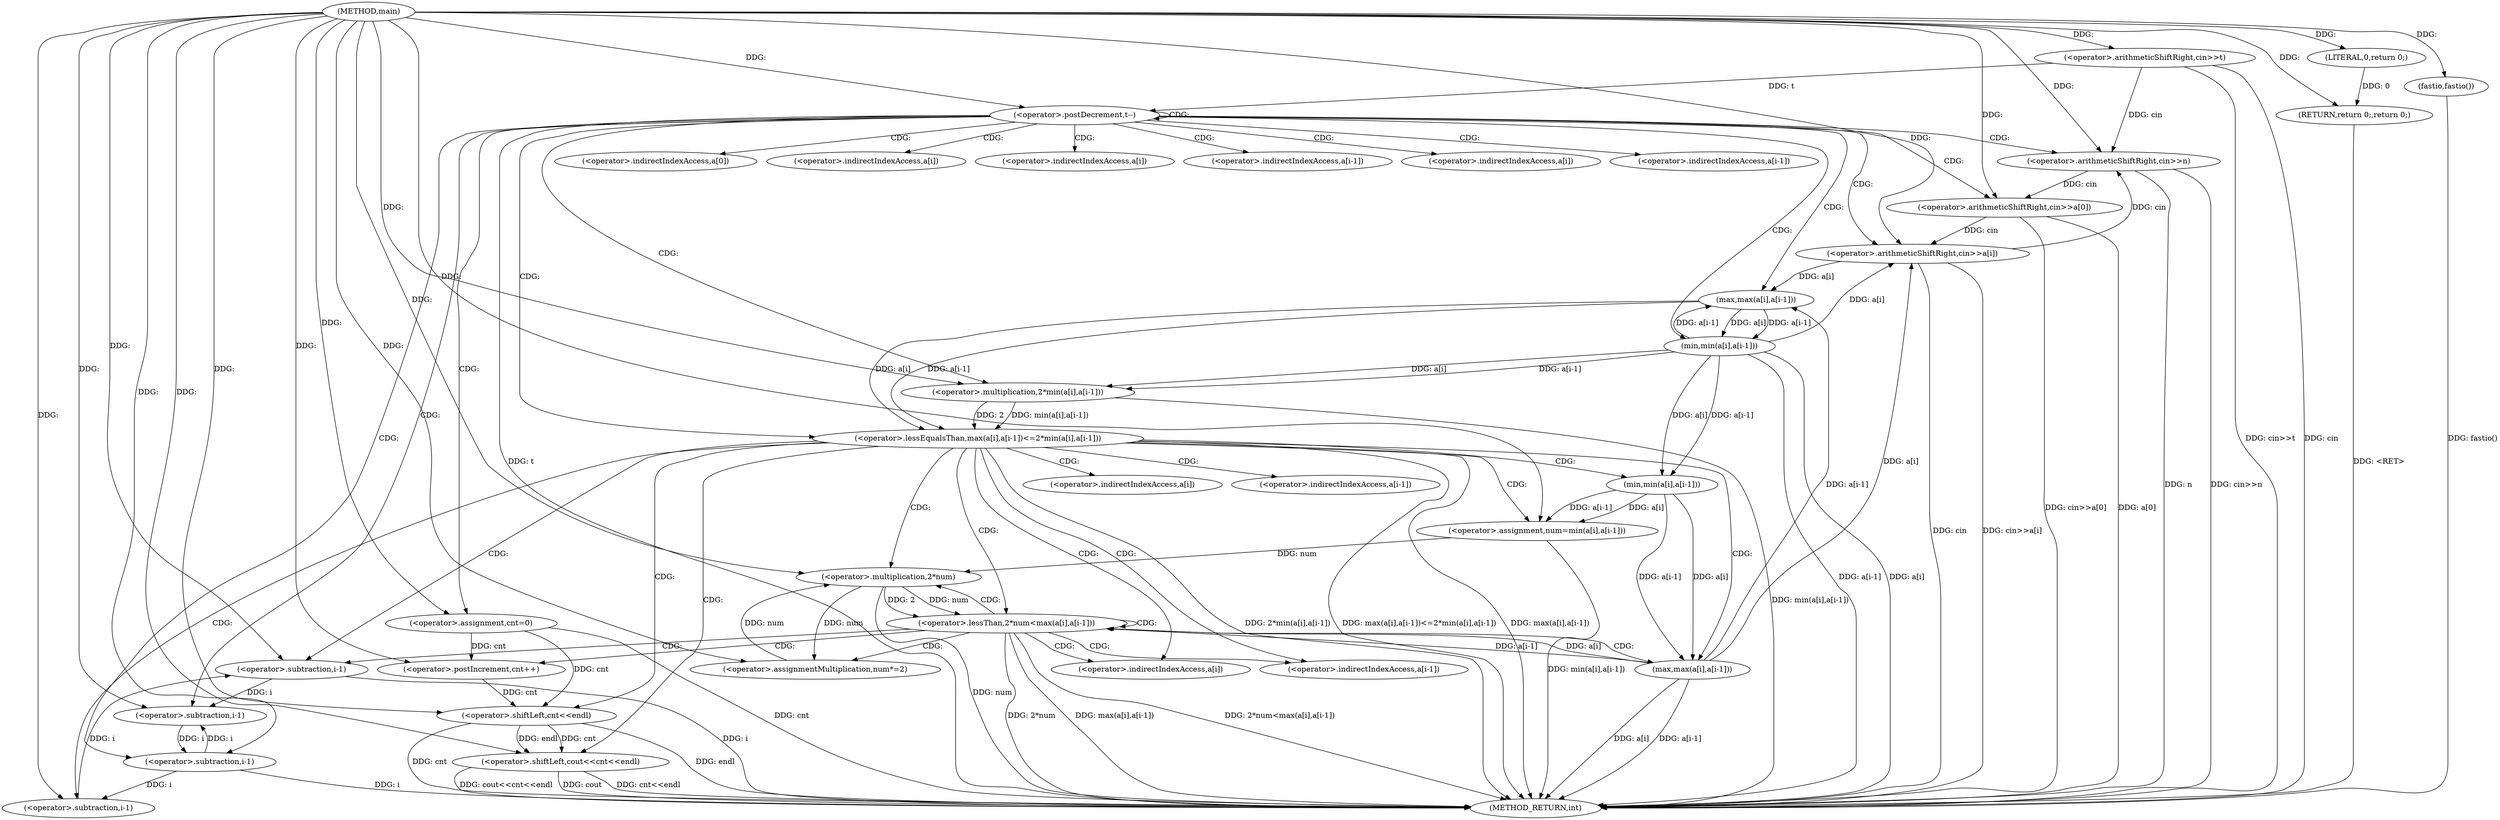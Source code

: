 digraph "main" {  
"1000109" [label = "(METHOD,main)" ]
"1000202" [label = "(METHOD_RETURN,int)" ]
"1000111" [label = "(fastio,fastio())" ]
"1000113" [label = "(<operator>.arithmeticShiftRight,cin>>t)" ]
"1000200" [label = "(RETURN,return 0;,return 0;)" ]
"1000117" [label = "(<operator>.postDecrement,t--)" ]
"1000201" [label = "(LITERAL,0,return 0;)" ]
"1000121" [label = "(<operator>.arithmeticShiftRight,cin>>n)" ]
"1000126" [label = "(<operator>.assignment,cnt=0)" ]
"1000129" [label = "(<operator>.arithmeticShiftRight,cin>>a[0])" ]
"1000195" [label = "(<operator>.shiftLeft,cout<<cnt<<endl)" ]
"1000135" [label = "(<operator>.arithmeticShiftRight,cin>>a[i])" ]
"1000164" [label = "(<operator>.assignment,num=min(a[i],a[i-1]))" ]
"1000141" [label = "(<operator>.lessEqualsThan,max(a[i],a[i-1])<=2*min(a[i],a[i-1]))" ]
"1000176" [label = "(<operator>.lessThan,2*num<max(a[i],a[i-1]))" ]
"1000197" [label = "(<operator>.shiftLeft,cnt<<endl)" ]
"1000166" [label = "(min,min(a[i],a[i-1]))" ]
"1000190" [label = "(<operator>.assignmentMultiplication,num*=2)" ]
"1000193" [label = "(<operator>.postIncrement,cnt++)" ]
"1000142" [label = "(max,max(a[i],a[i-1]))" ]
"1000151" [label = "(<operator>.multiplication,2*min(a[i],a[i-1]))" ]
"1000177" [label = "(<operator>.multiplication,2*num)" ]
"1000180" [label = "(max,max(a[i],a[i-1]))" ]
"1000153" [label = "(min,min(a[i],a[i-1]))" ]
"1000172" [label = "(<operator>.subtraction,i-1)" ]
"1000148" [label = "(<operator>.subtraction,i-1)" ]
"1000186" [label = "(<operator>.subtraction,i-1)" ]
"1000159" [label = "(<operator>.subtraction,i-1)" ]
"1000131" [label = "(<operator>.indirectIndexAccess,a[0])" ]
"1000137" [label = "(<operator>.indirectIndexAccess,a[i])" ]
"1000167" [label = "(<operator>.indirectIndexAccess,a[i])" ]
"1000170" [label = "(<operator>.indirectIndexAccess,a[i-1])" ]
"1000143" [label = "(<operator>.indirectIndexAccess,a[i])" ]
"1000146" [label = "(<operator>.indirectIndexAccess,a[i-1])" ]
"1000181" [label = "(<operator>.indirectIndexAccess,a[i])" ]
"1000184" [label = "(<operator>.indirectIndexAccess,a[i-1])" ]
"1000154" [label = "(<operator>.indirectIndexAccess,a[i])" ]
"1000157" [label = "(<operator>.indirectIndexAccess,a[i-1])" ]
  "1000200" -> "1000202"  [ label = "DDG: <RET>"] 
  "1000111" -> "1000202"  [ label = "DDG: fastio()"] 
  "1000113" -> "1000202"  [ label = "DDG: cin"] 
  "1000113" -> "1000202"  [ label = "DDG: cin>>t"] 
  "1000117" -> "1000202"  [ label = "DDG: t"] 
  "1000121" -> "1000202"  [ label = "DDG: n"] 
  "1000121" -> "1000202"  [ label = "DDG: cin>>n"] 
  "1000126" -> "1000202"  [ label = "DDG: cnt"] 
  "1000129" -> "1000202"  [ label = "DDG: a[0]"] 
  "1000129" -> "1000202"  [ label = "DDG: cin>>a[0]"] 
  "1000135" -> "1000202"  [ label = "DDG: cin"] 
  "1000135" -> "1000202"  [ label = "DDG: cin>>a[i]"] 
  "1000141" -> "1000202"  [ label = "DDG: max(a[i],a[i-1])"] 
  "1000153" -> "1000202"  [ label = "DDG: a[i]"] 
  "1000159" -> "1000202"  [ label = "DDG: i"] 
  "1000153" -> "1000202"  [ label = "DDG: a[i-1]"] 
  "1000151" -> "1000202"  [ label = "DDG: min(a[i],a[i-1])"] 
  "1000141" -> "1000202"  [ label = "DDG: 2*min(a[i],a[i-1])"] 
  "1000141" -> "1000202"  [ label = "DDG: max(a[i],a[i-1])<=2*min(a[i],a[i-1])"] 
  "1000164" -> "1000202"  [ label = "DDG: min(a[i],a[i-1])"] 
  "1000177" -> "1000202"  [ label = "DDG: num"] 
  "1000176" -> "1000202"  [ label = "DDG: 2*num"] 
  "1000180" -> "1000202"  [ label = "DDG: a[i]"] 
  "1000186" -> "1000202"  [ label = "DDG: i"] 
  "1000180" -> "1000202"  [ label = "DDG: a[i-1]"] 
  "1000176" -> "1000202"  [ label = "DDG: max(a[i],a[i-1])"] 
  "1000176" -> "1000202"  [ label = "DDG: 2*num<max(a[i],a[i-1])"] 
  "1000197" -> "1000202"  [ label = "DDG: cnt"] 
  "1000195" -> "1000202"  [ label = "DDG: cnt<<endl"] 
  "1000195" -> "1000202"  [ label = "DDG: cout<<cnt<<endl"] 
  "1000197" -> "1000202"  [ label = "DDG: endl"] 
  "1000195" -> "1000202"  [ label = "DDG: cout"] 
  "1000109" -> "1000111"  [ label = "DDG: "] 
  "1000201" -> "1000200"  [ label = "DDG: 0"] 
  "1000109" -> "1000200"  [ label = "DDG: "] 
  "1000109" -> "1000113"  [ label = "DDG: "] 
  "1000109" -> "1000201"  [ label = "DDG: "] 
  "1000113" -> "1000117"  [ label = "DDG: t"] 
  "1000109" -> "1000117"  [ label = "DDG: "] 
  "1000109" -> "1000126"  [ label = "DDG: "] 
  "1000113" -> "1000121"  [ label = "DDG: cin"] 
  "1000135" -> "1000121"  [ label = "DDG: cin"] 
  "1000109" -> "1000121"  [ label = "DDG: "] 
  "1000121" -> "1000129"  [ label = "DDG: cin"] 
  "1000109" -> "1000129"  [ label = "DDG: "] 
  "1000166" -> "1000164"  [ label = "DDG: a[i-1]"] 
  "1000166" -> "1000164"  [ label = "DDG: a[i]"] 
  "1000109" -> "1000195"  [ label = "DDG: "] 
  "1000197" -> "1000195"  [ label = "DDG: endl"] 
  "1000197" -> "1000195"  [ label = "DDG: cnt"] 
  "1000129" -> "1000135"  [ label = "DDG: cin"] 
  "1000109" -> "1000135"  [ label = "DDG: "] 
  "1000153" -> "1000135"  [ label = "DDG: a[i]"] 
  "1000180" -> "1000135"  [ label = "DDG: a[i]"] 
  "1000109" -> "1000164"  [ label = "DDG: "] 
  "1000126" -> "1000197"  [ label = "DDG: cnt"] 
  "1000193" -> "1000197"  [ label = "DDG: cnt"] 
  "1000109" -> "1000197"  [ label = "DDG: "] 
  "1000142" -> "1000141"  [ label = "DDG: a[i-1]"] 
  "1000142" -> "1000141"  [ label = "DDG: a[i]"] 
  "1000151" -> "1000141"  [ label = "DDG: min(a[i],a[i-1])"] 
  "1000151" -> "1000141"  [ label = "DDG: 2"] 
  "1000153" -> "1000166"  [ label = "DDG: a[i]"] 
  "1000153" -> "1000166"  [ label = "DDG: a[i-1]"] 
  "1000177" -> "1000176"  [ label = "DDG: num"] 
  "1000177" -> "1000176"  [ label = "DDG: 2"] 
  "1000180" -> "1000176"  [ label = "DDG: a[i-1]"] 
  "1000180" -> "1000176"  [ label = "DDG: a[i]"] 
  "1000109" -> "1000190"  [ label = "DDG: "] 
  "1000135" -> "1000142"  [ label = "DDG: a[i]"] 
  "1000153" -> "1000142"  [ label = "DDG: a[i-1]"] 
  "1000180" -> "1000142"  [ label = "DDG: a[i-1]"] 
  "1000109" -> "1000151"  [ label = "DDG: "] 
  "1000153" -> "1000151"  [ label = "DDG: a[i]"] 
  "1000153" -> "1000151"  [ label = "DDG: a[i-1]"] 
  "1000109" -> "1000177"  [ label = "DDG: "] 
  "1000164" -> "1000177"  [ label = "DDG: num"] 
  "1000190" -> "1000177"  [ label = "DDG: num"] 
  "1000166" -> "1000180"  [ label = "DDG: a[i]"] 
  "1000166" -> "1000180"  [ label = "DDG: a[i-1]"] 
  "1000177" -> "1000190"  [ label = "DDG: num"] 
  "1000126" -> "1000193"  [ label = "DDG: cnt"] 
  "1000109" -> "1000193"  [ label = "DDG: "] 
  "1000142" -> "1000153"  [ label = "DDG: a[i]"] 
  "1000142" -> "1000153"  [ label = "DDG: a[i-1]"] 
  "1000159" -> "1000172"  [ label = "DDG: i"] 
  "1000109" -> "1000172"  [ label = "DDG: "] 
  "1000159" -> "1000148"  [ label = "DDG: i"] 
  "1000186" -> "1000148"  [ label = "DDG: i"] 
  "1000109" -> "1000148"  [ label = "DDG: "] 
  "1000172" -> "1000186"  [ label = "DDG: i"] 
  "1000109" -> "1000186"  [ label = "DDG: "] 
  "1000148" -> "1000159"  [ label = "DDG: i"] 
  "1000109" -> "1000159"  [ label = "DDG: "] 
  "1000117" -> "1000153"  [ label = "CDG: "] 
  "1000117" -> "1000117"  [ label = "CDG: "] 
  "1000117" -> "1000142"  [ label = "CDG: "] 
  "1000117" -> "1000141"  [ label = "CDG: "] 
  "1000117" -> "1000135"  [ label = "CDG: "] 
  "1000117" -> "1000148"  [ label = "CDG: "] 
  "1000117" -> "1000157"  [ label = "CDG: "] 
  "1000117" -> "1000121"  [ label = "CDG: "] 
  "1000117" -> "1000131"  [ label = "CDG: "] 
  "1000117" -> "1000143"  [ label = "CDG: "] 
  "1000117" -> "1000159"  [ label = "CDG: "] 
  "1000117" -> "1000126"  [ label = "CDG: "] 
  "1000117" -> "1000137"  [ label = "CDG: "] 
  "1000117" -> "1000129"  [ label = "CDG: "] 
  "1000117" -> "1000154"  [ label = "CDG: "] 
  "1000117" -> "1000151"  [ label = "CDG: "] 
  "1000117" -> "1000146"  [ label = "CDG: "] 
  "1000141" -> "1000164"  [ label = "CDG: "] 
  "1000141" -> "1000195"  [ label = "CDG: "] 
  "1000141" -> "1000197"  [ label = "CDG: "] 
  "1000141" -> "1000186"  [ label = "CDG: "] 
  "1000141" -> "1000166"  [ label = "CDG: "] 
  "1000141" -> "1000180"  [ label = "CDG: "] 
  "1000141" -> "1000172"  [ label = "CDG: "] 
  "1000141" -> "1000167"  [ label = "CDG: "] 
  "1000141" -> "1000170"  [ label = "CDG: "] 
  "1000141" -> "1000184"  [ label = "CDG: "] 
  "1000141" -> "1000176"  [ label = "CDG: "] 
  "1000141" -> "1000177"  [ label = "CDG: "] 
  "1000141" -> "1000181"  [ label = "CDG: "] 
  "1000176" -> "1000186"  [ label = "CDG: "] 
  "1000176" -> "1000180"  [ label = "CDG: "] 
  "1000176" -> "1000190"  [ label = "CDG: "] 
  "1000176" -> "1000193"  [ label = "CDG: "] 
  "1000176" -> "1000184"  [ label = "CDG: "] 
  "1000176" -> "1000176"  [ label = "CDG: "] 
  "1000176" -> "1000177"  [ label = "CDG: "] 
  "1000176" -> "1000181"  [ label = "CDG: "] 
}

